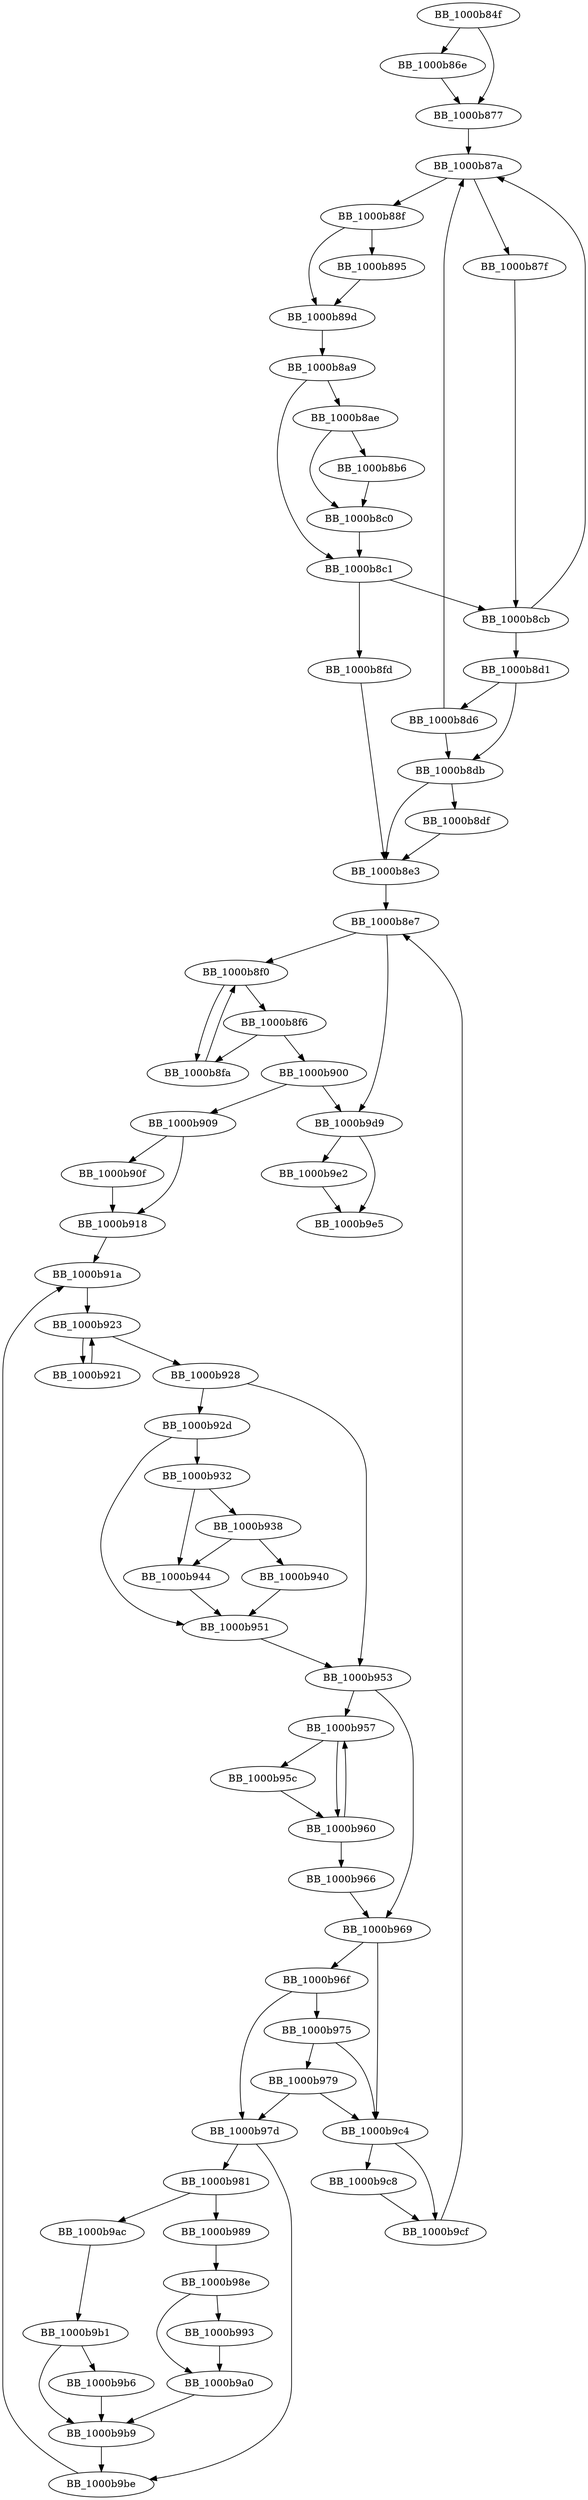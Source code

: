 DiGraph _parse_cmdline{
BB_1000b84f->BB_1000b86e
BB_1000b84f->BB_1000b877
BB_1000b86e->BB_1000b877
BB_1000b877->BB_1000b87a
BB_1000b87a->BB_1000b87f
BB_1000b87a->BB_1000b88f
BB_1000b87f->BB_1000b8cb
BB_1000b88f->BB_1000b895
BB_1000b88f->BB_1000b89d
BB_1000b895->BB_1000b89d
BB_1000b89d->BB_1000b8a9
BB_1000b8a9->BB_1000b8ae
BB_1000b8a9->BB_1000b8c1
BB_1000b8ae->BB_1000b8b6
BB_1000b8ae->BB_1000b8c0
BB_1000b8b6->BB_1000b8c0
BB_1000b8c0->BB_1000b8c1
BB_1000b8c1->BB_1000b8cb
BB_1000b8c1->BB_1000b8fd
BB_1000b8cb->BB_1000b87a
BB_1000b8cb->BB_1000b8d1
BB_1000b8d1->BB_1000b8d6
BB_1000b8d1->BB_1000b8db
BB_1000b8d6->BB_1000b87a
BB_1000b8d6->BB_1000b8db
BB_1000b8db->BB_1000b8df
BB_1000b8db->BB_1000b8e3
BB_1000b8df->BB_1000b8e3
BB_1000b8e3->BB_1000b8e7
BB_1000b8e7->BB_1000b8f0
BB_1000b8e7->BB_1000b9d9
BB_1000b8f0->BB_1000b8f6
BB_1000b8f0->BB_1000b8fa
BB_1000b8f6->BB_1000b8fa
BB_1000b8f6->BB_1000b900
BB_1000b8fa->BB_1000b8f0
BB_1000b8fd->BB_1000b8e3
BB_1000b900->BB_1000b909
BB_1000b900->BB_1000b9d9
BB_1000b909->BB_1000b90f
BB_1000b909->BB_1000b918
BB_1000b90f->BB_1000b918
BB_1000b918->BB_1000b91a
BB_1000b91a->BB_1000b923
BB_1000b921->BB_1000b923
BB_1000b923->BB_1000b921
BB_1000b923->BB_1000b928
BB_1000b928->BB_1000b92d
BB_1000b928->BB_1000b953
BB_1000b92d->BB_1000b932
BB_1000b92d->BB_1000b951
BB_1000b932->BB_1000b938
BB_1000b932->BB_1000b944
BB_1000b938->BB_1000b940
BB_1000b938->BB_1000b944
BB_1000b940->BB_1000b951
BB_1000b944->BB_1000b951
BB_1000b951->BB_1000b953
BB_1000b953->BB_1000b957
BB_1000b953->BB_1000b969
BB_1000b957->BB_1000b95c
BB_1000b957->BB_1000b960
BB_1000b95c->BB_1000b960
BB_1000b960->BB_1000b957
BB_1000b960->BB_1000b966
BB_1000b966->BB_1000b969
BB_1000b969->BB_1000b96f
BB_1000b969->BB_1000b9c4
BB_1000b96f->BB_1000b975
BB_1000b96f->BB_1000b97d
BB_1000b975->BB_1000b979
BB_1000b975->BB_1000b9c4
BB_1000b979->BB_1000b97d
BB_1000b979->BB_1000b9c4
BB_1000b97d->BB_1000b981
BB_1000b97d->BB_1000b9be
BB_1000b981->BB_1000b989
BB_1000b981->BB_1000b9ac
BB_1000b989->BB_1000b98e
BB_1000b98e->BB_1000b993
BB_1000b98e->BB_1000b9a0
BB_1000b993->BB_1000b9a0
BB_1000b9a0->BB_1000b9b9
BB_1000b9ac->BB_1000b9b1
BB_1000b9b1->BB_1000b9b6
BB_1000b9b1->BB_1000b9b9
BB_1000b9b6->BB_1000b9b9
BB_1000b9b9->BB_1000b9be
BB_1000b9be->BB_1000b91a
BB_1000b9c4->BB_1000b9c8
BB_1000b9c4->BB_1000b9cf
BB_1000b9c8->BB_1000b9cf
BB_1000b9cf->BB_1000b8e7
BB_1000b9d9->BB_1000b9e2
BB_1000b9d9->BB_1000b9e5
BB_1000b9e2->BB_1000b9e5
}
